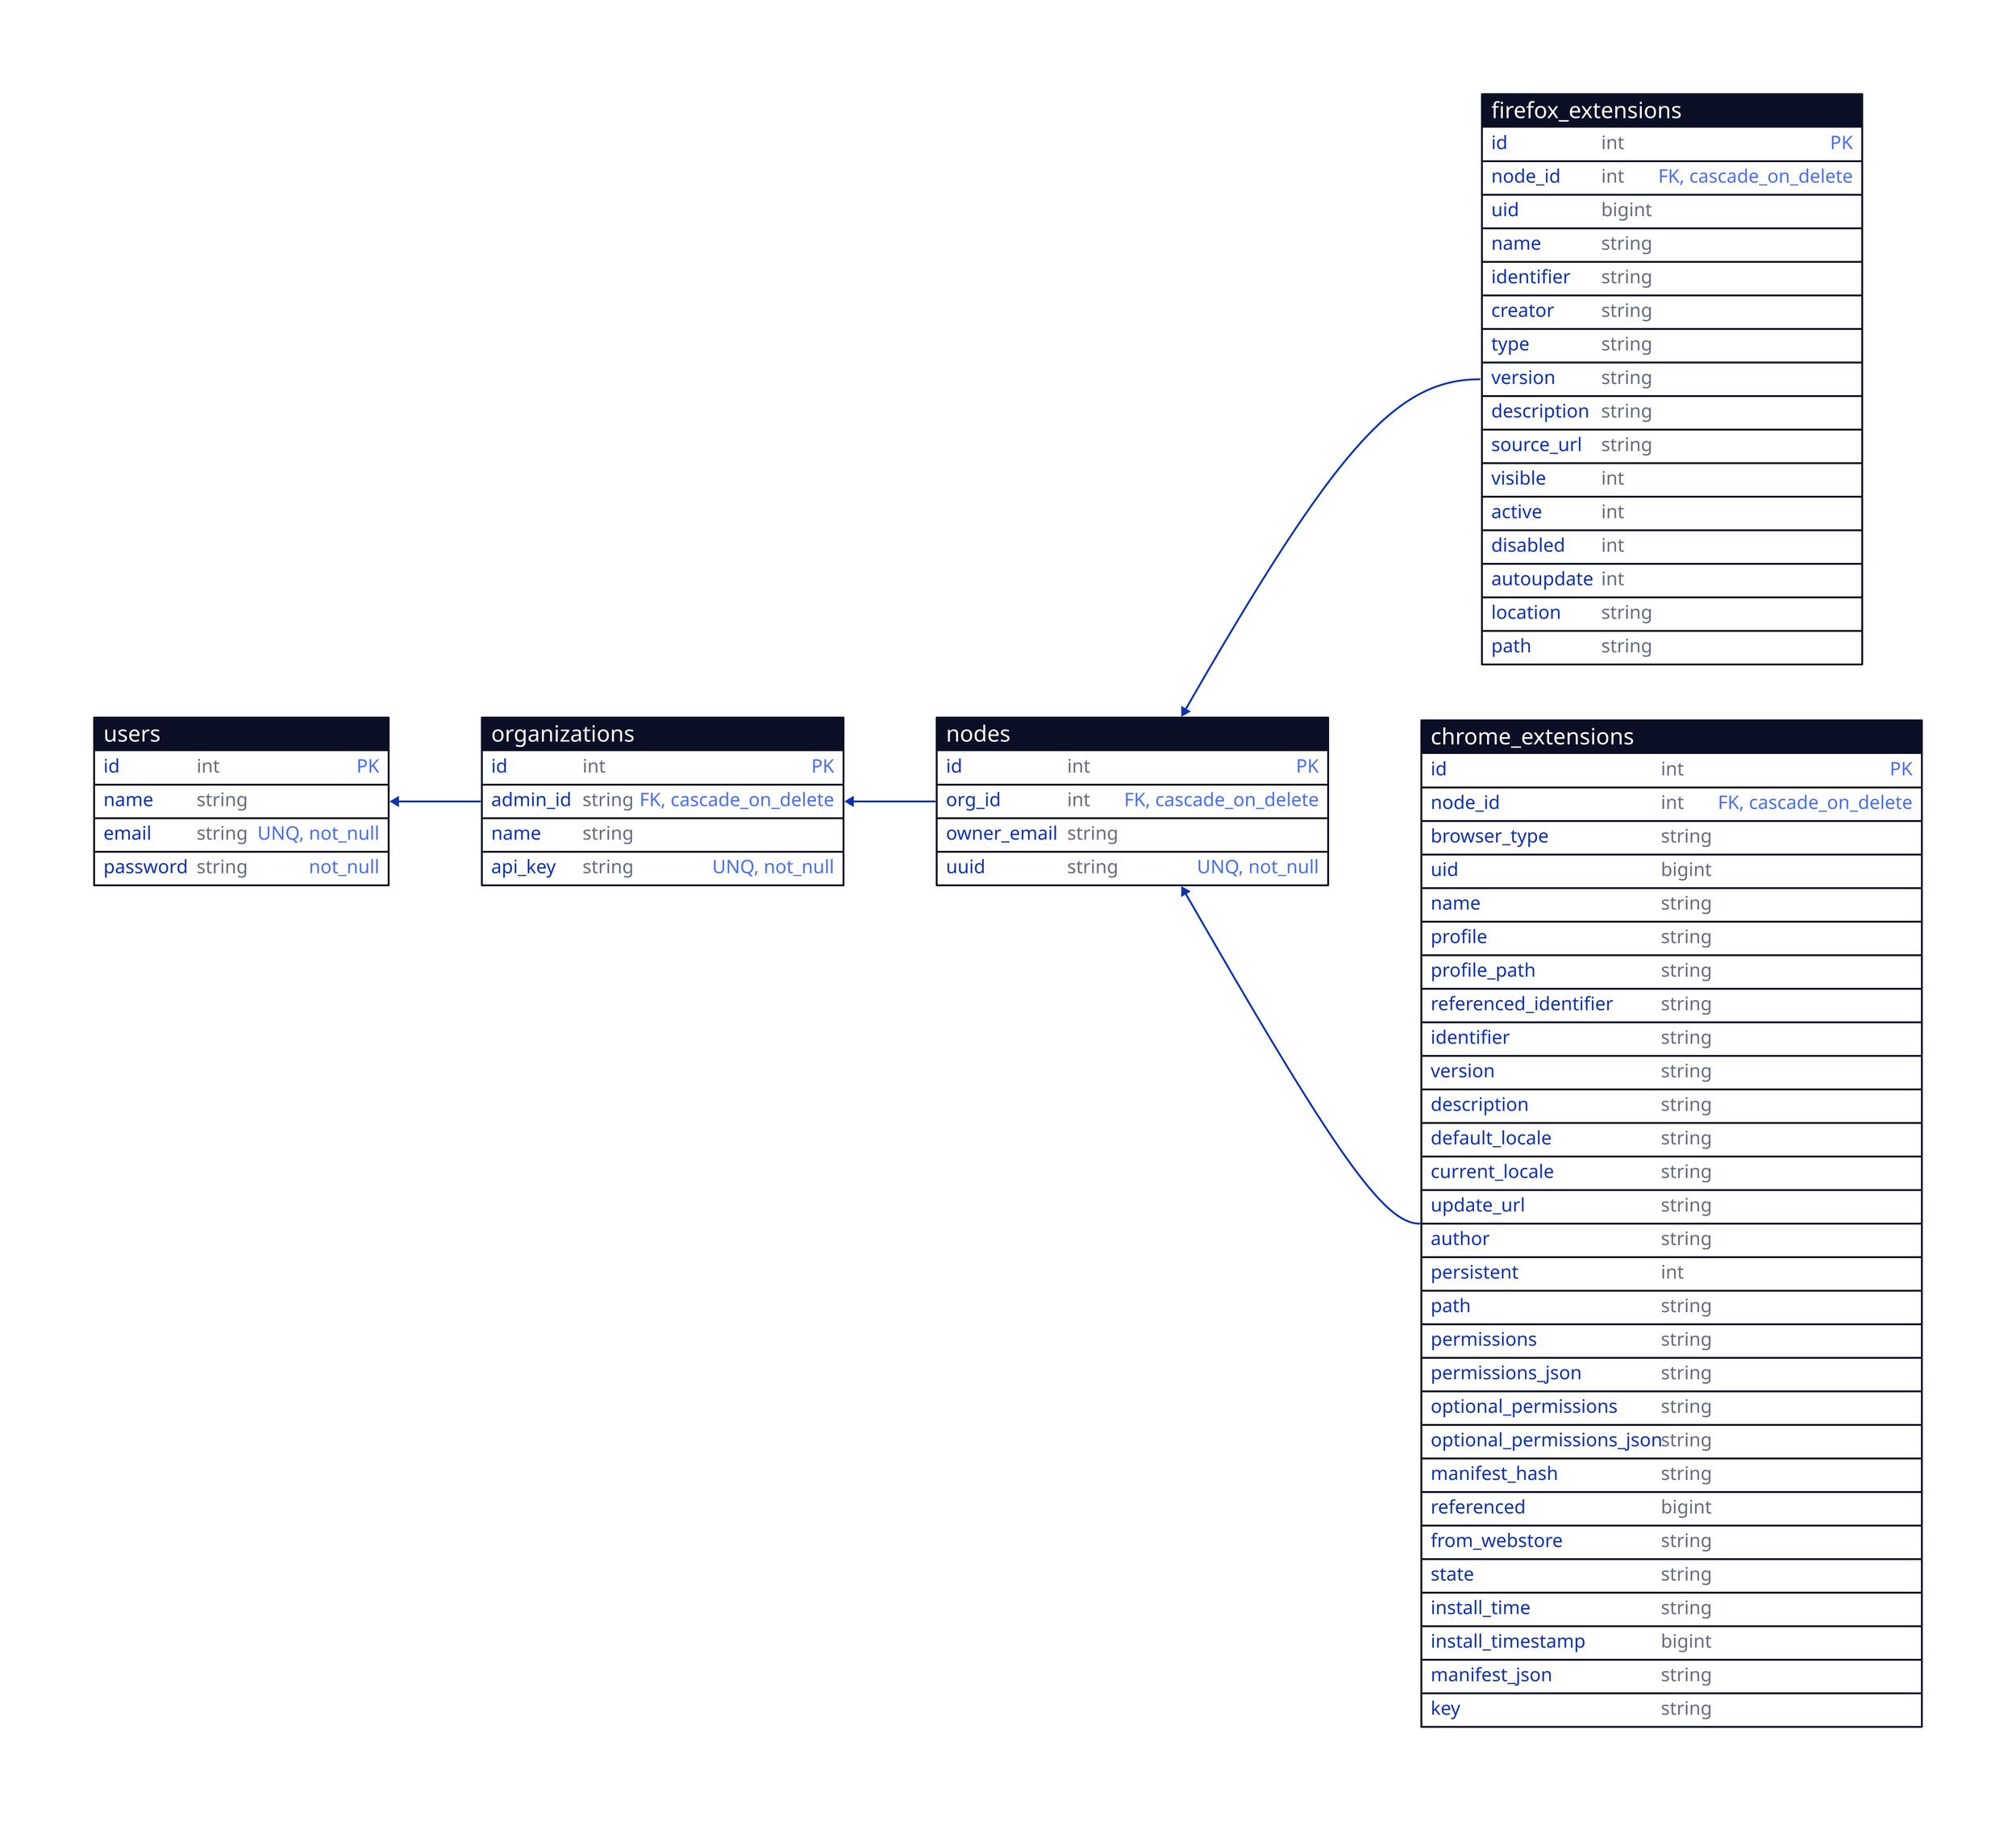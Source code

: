 direction: left

# admin users
users: {
  shape: sql_table
  id: int {constraint: PK}
  name: string
  email: string {constraint: [UNQ; not_null]}
  password: string {constraint: not_null}
}

organizations: {
  shape: sql_table
  id: int {constraint: PK}
  admin_id: string {constraint: [FK; cascade_on_delete]}
  name: string
  api_key: string {constraint: [UNQ; not_null]}
}

organizations.admin_id -> users.email

# users/machines in the organization
# this is where osquery enroll data is stored
nodes: {
  shape: sql_table
  id: int {constraint: PK}
  org_id: int {constraint: [FK; cascade_on_delete]}
  owner_email: string
  uuid: string {constraint: [UNQ; not_null]}
}

nodes.org_id -> organizations.id

# osquery logs for firefox browser extensions
# schema: https://osquery.io/schema/5.11.0/#firefox_addons
firefox_extensions: {
  shape: sql_table
  id: int {constraint: PK}
  node_id: int {constraint: [FK; cascade_on_delete]}
  uid: bigint
  name: string
  identifier: string
  creator: string
  type: string
  version: string
  description: string
  source_url: string
  visible: int
  active: int
  disabled: int
  autoupdate: int
  location: string
  path: string
}

firefox_extensions.node_id -> nodes.id

# schema: https://osquery.io/schema/5.11.0/#chrome_extensions"
chrome_extensions: {
  shape: sql_table
  id: int {constraint: PK}
  node_id: int {constraint: [FK; cascade_on_delete]}
  browser_type: string
  uid: bigint
  name: string
  profile: string
  profile_path: string
  referenced_identifier: string
  identifier: string
  version: string
  description: string
  default_locale: string
  current_locale: string
  update_url: string
  author: string
  persistent: int
  path: string
  permissions: string
  permissions_json: string 
  optional_permissions: string
  optional_permissions_json: string 
  manifest_hash: string
  referenced: bigint
  from_webstore: string
  state: string
  install_time: string
  install_timestamp: bigint
  manifest_json: string 
  key: string 
}
chrome_extensions.node_id -> nodes.id

